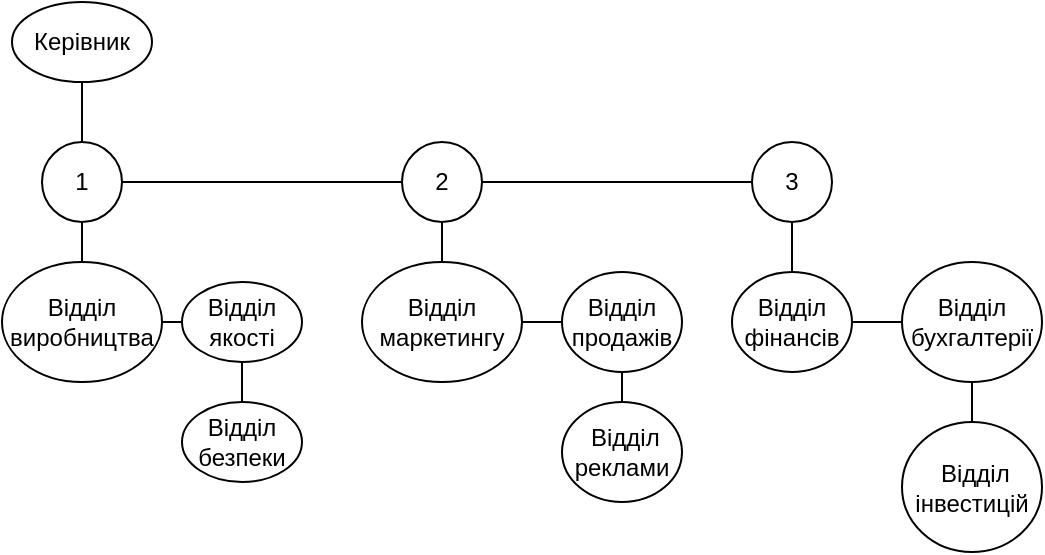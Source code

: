<mxfile version="22.1.0" type="device">
  <diagram name="Страница — 1" id="-HxmSBmulutoMmKue4LQ">
    <mxGraphModel dx="1026" dy="572" grid="1" gridSize="10" guides="1" tooltips="1" connect="1" arrows="1" fold="1" page="1" pageScale="1" pageWidth="827" pageHeight="1169" math="0" shadow="0">
      <root>
        <mxCell id="0" />
        <mxCell id="1" parent="0" />
        <mxCell id="ODKjQ-sCagSUDkUFFcM--30" style="edgeStyle=orthogonalEdgeStyle;rounded=0;orthogonalLoop=1;jettySize=auto;html=1;endArrow=none;endFill=0;" parent="1" source="ODKjQ-sCagSUDkUFFcM--26" target="ODKjQ-sCagSUDkUFFcM--27" edge="1">
          <mxGeometry relative="1" as="geometry" />
        </mxCell>
        <mxCell id="ODKjQ-sCagSUDkUFFcM--26" value="Керівник" style="ellipse;whiteSpace=wrap;html=1;" parent="1" vertex="1">
          <mxGeometry x="145" y="340" width="70" height="40" as="geometry" />
        </mxCell>
        <mxCell id="ODKjQ-sCagSUDkUFFcM--31" style="edgeStyle=orthogonalEdgeStyle;rounded=0;orthogonalLoop=1;jettySize=auto;html=1;endArrow=none;endFill=0;" parent="1" source="ODKjQ-sCagSUDkUFFcM--27" target="ODKjQ-sCagSUDkUFFcM--28" edge="1">
          <mxGeometry relative="1" as="geometry" />
        </mxCell>
        <mxCell id="ODKjQ-sCagSUDkUFFcM--34" style="rounded=0;orthogonalLoop=1;jettySize=auto;html=1;endArrow=none;endFill=0;" parent="1" source="ODKjQ-sCagSUDkUFFcM--27" target="ODKjQ-sCagSUDkUFFcM--33" edge="1">
          <mxGeometry relative="1" as="geometry" />
        </mxCell>
        <mxCell id="ODKjQ-sCagSUDkUFFcM--38" style="edgeStyle=orthogonalEdgeStyle;rounded=0;orthogonalLoop=1;jettySize=auto;html=1;endArrow=none;endFill=0;" parent="1" source="ODKjQ-sCagSUDkUFFcM--33" target="ODKjQ-sCagSUDkUFFcM--35" edge="1">
          <mxGeometry relative="1" as="geometry">
            <Array as="points" />
          </mxGeometry>
        </mxCell>
        <mxCell id="ODKjQ-sCagSUDkUFFcM--27" value="1" style="ellipse;whiteSpace=wrap;html=1;" parent="1" vertex="1">
          <mxGeometry x="160" y="410" width="40" height="40" as="geometry" />
        </mxCell>
        <mxCell id="ODKjQ-sCagSUDkUFFcM--32" style="edgeStyle=orthogonalEdgeStyle;rounded=0;orthogonalLoop=1;jettySize=auto;html=1;endArrow=none;endFill=0;" parent="1" source="ODKjQ-sCagSUDkUFFcM--28" target="ODKjQ-sCagSUDkUFFcM--29" edge="1">
          <mxGeometry relative="1" as="geometry" />
        </mxCell>
        <mxCell id="ODKjQ-sCagSUDkUFFcM--41" value="" style="edgeStyle=orthogonalEdgeStyle;rounded=0;orthogonalLoop=1;jettySize=auto;html=1;endArrow=none;endFill=0;" parent="1" source="ODKjQ-sCagSUDkUFFcM--28" target="ODKjQ-sCagSUDkUFFcM--40" edge="1">
          <mxGeometry relative="1" as="geometry" />
        </mxCell>
        <mxCell id="ODKjQ-sCagSUDkUFFcM--28" value="2" style="ellipse;whiteSpace=wrap;html=1;" parent="1" vertex="1">
          <mxGeometry x="340" y="410" width="40" height="40" as="geometry" />
        </mxCell>
        <mxCell id="ODKjQ-sCagSUDkUFFcM--47" value="" style="edgeStyle=orthogonalEdgeStyle;rounded=0;orthogonalLoop=1;jettySize=auto;html=1;endArrow=none;endFill=0;" parent="1" source="ODKjQ-sCagSUDkUFFcM--29" target="ODKjQ-sCagSUDkUFFcM--46" edge="1">
          <mxGeometry relative="1" as="geometry" />
        </mxCell>
        <mxCell id="ODKjQ-sCagSUDkUFFcM--29" value="3" style="ellipse;whiteSpace=wrap;html=1;" parent="1" vertex="1">
          <mxGeometry x="515" y="410" width="40" height="40" as="geometry" />
        </mxCell>
        <mxCell id="ODKjQ-sCagSUDkUFFcM--33" value="Відділ виробництва" style="ellipse;whiteSpace=wrap;html=1;" parent="1" vertex="1">
          <mxGeometry x="140" y="470" width="80" height="60" as="geometry" />
        </mxCell>
        <mxCell id="ODKjQ-sCagSUDkUFFcM--39" value="" style="edgeStyle=orthogonalEdgeStyle;rounded=0;orthogonalLoop=1;jettySize=auto;html=1;endArrow=none;endFill=0;" parent="1" source="ODKjQ-sCagSUDkUFFcM--35" target="ODKjQ-sCagSUDkUFFcM--37" edge="1">
          <mxGeometry relative="1" as="geometry" />
        </mxCell>
        <mxCell id="ODKjQ-sCagSUDkUFFcM--35" value="Відділ якості" style="ellipse;whiteSpace=wrap;html=1;" parent="1" vertex="1">
          <mxGeometry x="230" y="480" width="60" height="40" as="geometry" />
        </mxCell>
        <mxCell id="ODKjQ-sCagSUDkUFFcM--37" value="Відділ безпеки" style="ellipse;whiteSpace=wrap;html=1;" parent="1" vertex="1">
          <mxGeometry x="230" y="540" width="60" height="40" as="geometry" />
        </mxCell>
        <mxCell id="ODKjQ-sCagSUDkUFFcM--43" value="" style="edgeStyle=orthogonalEdgeStyle;rounded=0;orthogonalLoop=1;jettySize=auto;html=1;endArrow=none;endFill=0;" parent="1" source="ODKjQ-sCagSUDkUFFcM--40" target="ODKjQ-sCagSUDkUFFcM--42" edge="1">
          <mxGeometry relative="1" as="geometry">
            <Array as="points">
              <mxPoint x="410" y="500" />
              <mxPoint x="410" y="500" />
            </Array>
          </mxGeometry>
        </mxCell>
        <mxCell id="ODKjQ-sCagSUDkUFFcM--40" value="Відділ маркетингу" style="ellipse;whiteSpace=wrap;html=1;" parent="1" vertex="1">
          <mxGeometry x="320" y="470" width="80" height="60" as="geometry" />
        </mxCell>
        <mxCell id="ODKjQ-sCagSUDkUFFcM--45" value="" style="edgeStyle=orthogonalEdgeStyle;rounded=0;orthogonalLoop=1;jettySize=auto;html=1;endArrow=none;endFill=0;" parent="1" source="ODKjQ-sCagSUDkUFFcM--42" target="ODKjQ-sCagSUDkUFFcM--44" edge="1">
          <mxGeometry relative="1" as="geometry" />
        </mxCell>
        <mxCell id="ODKjQ-sCagSUDkUFFcM--42" value="Відділ продажів" style="ellipse;whiteSpace=wrap;html=1;" parent="1" vertex="1">
          <mxGeometry x="420" y="475" width="60" height="50" as="geometry" />
        </mxCell>
        <mxCell id="ODKjQ-sCagSUDkUFFcM--44" value="&amp;nbsp;Відділ реклами" style="ellipse;whiteSpace=wrap;html=1;" parent="1" vertex="1">
          <mxGeometry x="420" y="540" width="60" height="50" as="geometry" />
        </mxCell>
        <mxCell id="ODKjQ-sCagSUDkUFFcM--50" value="" style="edgeStyle=orthogonalEdgeStyle;rounded=0;orthogonalLoop=1;jettySize=auto;html=1;endArrow=none;endFill=0;" parent="1" source="ODKjQ-sCagSUDkUFFcM--46" target="ODKjQ-sCagSUDkUFFcM--48" edge="1">
          <mxGeometry relative="1" as="geometry" />
        </mxCell>
        <mxCell id="ODKjQ-sCagSUDkUFFcM--46" value="Відділ фінансів" style="ellipse;whiteSpace=wrap;html=1;" parent="1" vertex="1">
          <mxGeometry x="505" y="475" width="60" height="50" as="geometry" />
        </mxCell>
        <mxCell id="ODKjQ-sCagSUDkUFFcM--52" value="" style="edgeStyle=orthogonalEdgeStyle;rounded=0;orthogonalLoop=1;jettySize=auto;html=1;endArrow=none;endFill=0;" parent="1" source="ODKjQ-sCagSUDkUFFcM--48" target="ODKjQ-sCagSUDkUFFcM--51" edge="1">
          <mxGeometry relative="1" as="geometry" />
        </mxCell>
        <mxCell id="ODKjQ-sCagSUDkUFFcM--48" value="Відділ бухгалтерії" style="ellipse;whiteSpace=wrap;html=1;" parent="1" vertex="1">
          <mxGeometry x="590" y="470" width="70" height="60" as="geometry" />
        </mxCell>
        <mxCell id="ODKjQ-sCagSUDkUFFcM--51" value="&amp;nbsp;Відділ інвестицій" style="ellipse;whiteSpace=wrap;html=1;" parent="1" vertex="1">
          <mxGeometry x="590" y="550" width="70" height="65" as="geometry" />
        </mxCell>
      </root>
    </mxGraphModel>
  </diagram>
</mxfile>

